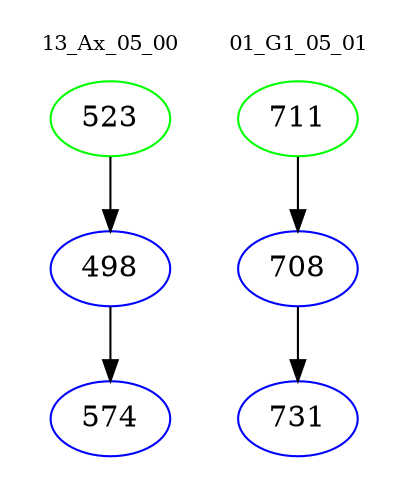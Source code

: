 digraph{
subgraph cluster_0 {
color = white
label = "13_Ax_05_00";
fontsize=10;
T0_523 [label="523", color="green"]
T0_523 -> T0_498 [color="black"]
T0_498 [label="498", color="blue"]
T0_498 -> T0_574 [color="black"]
T0_574 [label="574", color="blue"]
}
subgraph cluster_1 {
color = white
label = "01_G1_05_01";
fontsize=10;
T1_711 [label="711", color="green"]
T1_711 -> T1_708 [color="black"]
T1_708 [label="708", color="blue"]
T1_708 -> T1_731 [color="black"]
T1_731 [label="731", color="blue"]
}
}
